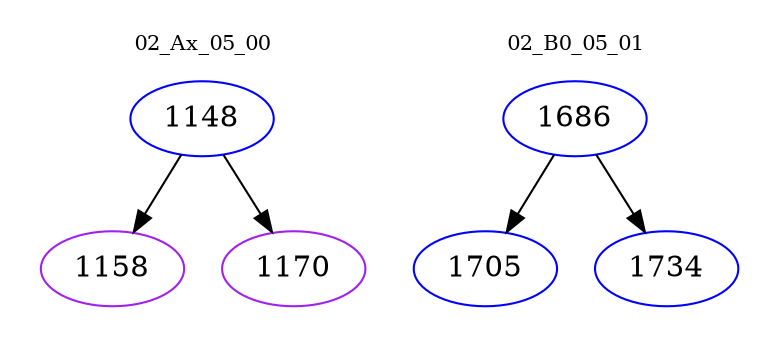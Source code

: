 digraph{
subgraph cluster_0 {
color = white
label = "02_Ax_05_00";
fontsize=10;
T0_1148 [label="1148", color="blue"]
T0_1148 -> T0_1158 [color="black"]
T0_1158 [label="1158", color="purple"]
T0_1148 -> T0_1170 [color="black"]
T0_1170 [label="1170", color="purple"]
}
subgraph cluster_1 {
color = white
label = "02_B0_05_01";
fontsize=10;
T1_1686 [label="1686", color="blue"]
T1_1686 -> T1_1705 [color="black"]
T1_1705 [label="1705", color="blue"]
T1_1686 -> T1_1734 [color="black"]
T1_1734 [label="1734", color="blue"]
}
}
